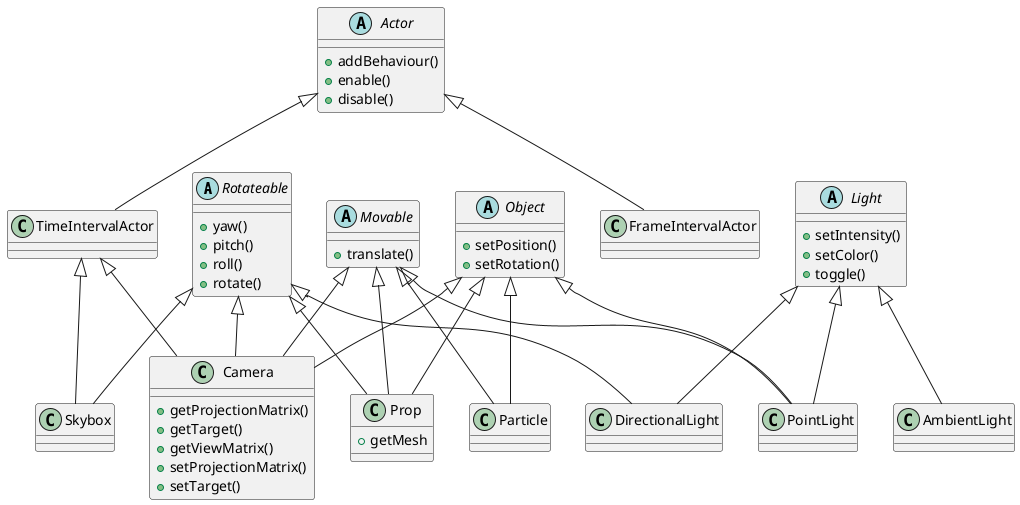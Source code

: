 @startuml
' Abstract Classes
abstract Rotateable {
  +yaw()
  +pitch()
  +roll()
  +rotate()
}

abstract Movable {
  +translate()
}

abstract Object {
  +setPosition()
  +setRotation()
}

abstract Light {
  +setIntensity()
  +setColor()
  +toggle()
}

abstract Actor {
  +addBehaviour() 
  +enable()
  +disable()
}

' Normal Classes
class Prop {
+getMesh
}
Movable <|-- Prop
Object <|-- Prop
Rotateable <|-- Prop

class Skybox {
}
Rotateable <|-- Skybox
TimeIntervalActor <|-- Skybox

class Particle {
}
Object <|-- Particle
Movable <|-- Particle

class TimeIntervalActor {
}
Actor <|-- TimeIntervalActor

class FrameIntervalActor {
}
Actor <|-- FrameIntervalActor

class Camera {
  +getProjectionMatrix()
  +getTarget()
  +getViewMatrix()
  +setProjectionMatrix()
  +setTarget()
}
Movable <|-- Camera
Object <|-- Camera
Rotateable <|-- Camera
TimeIntervalActor <|-- Camera

class AmbientLight {
}
Light <|-- AmbientLight

class DirectionalLight {
}
Light <|-- DirectionalLight
Rotateable <|-- DirectionalLight

class PointLight {
}
Light <|-- PointLight
Object <|-- PointLight
Movable <|-- PointLight

@enduml
